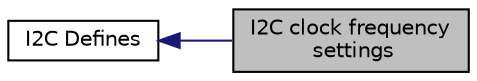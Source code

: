 digraph "I2C clock frequency settings"
{
  edge [fontname="Helvetica",fontsize="10",labelfontname="Helvetica",labelfontsize="10"];
  node [fontname="Helvetica",fontsize="10",shape=record];
  rankdir=LR;
  Node0 [label="I2C clock frequency\l settings",height=0.2,width=0.4,color="black", fillcolor="grey75", style="filled" fontcolor="black"];
  Node1 [label="I2C Defines",height=0.2,width=0.4,color="black", fillcolor="white", style="filled",URL="$group__i2c__defines.html",tooltip="Defined Constants and Types for the STM32F1xx I2C "];
  Node1->Node0 [shape=plaintext, color="midnightblue", dir="back", style="solid"];
}
